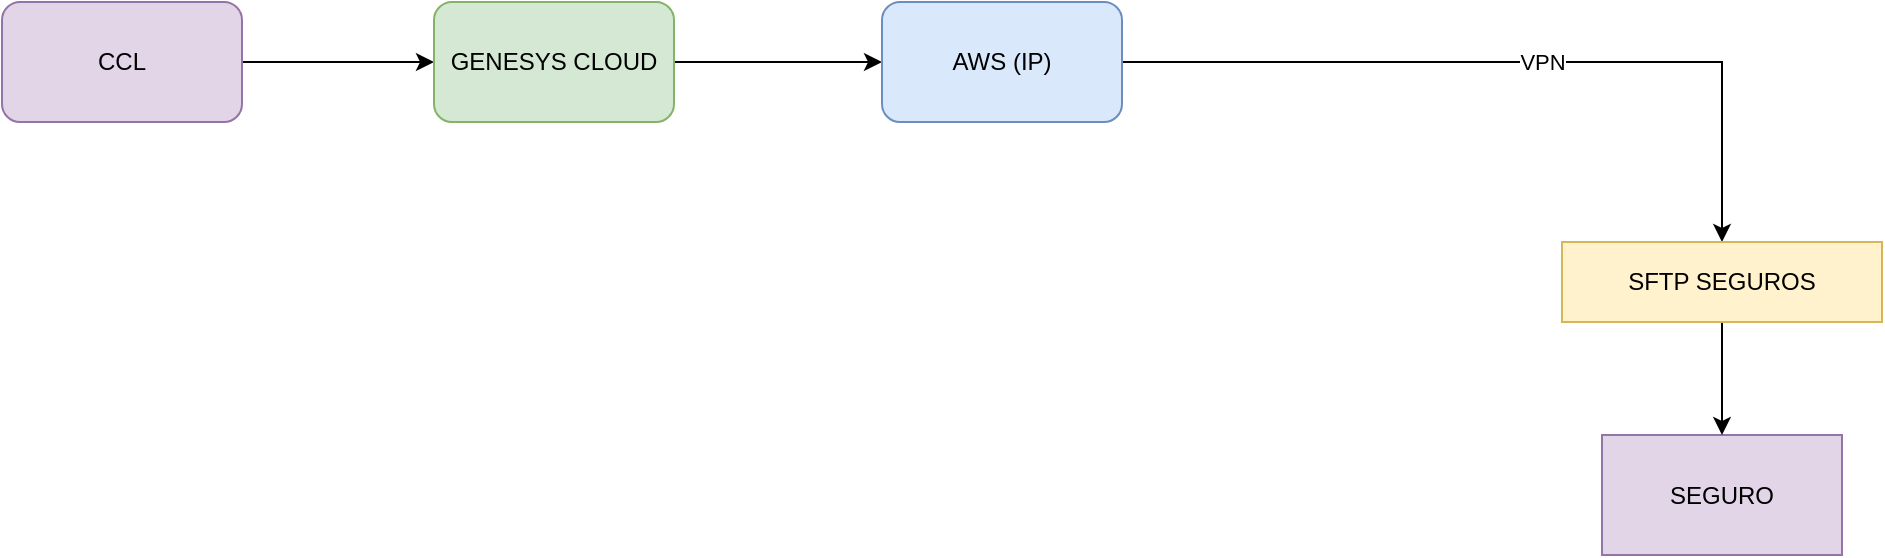 <mxfile version="23.1.1" type="github">
  <diagram name="Página-1" id="vCYD3Iz1xh7akx7PacE3">
    <mxGraphModel dx="1232" dy="1104" grid="1" gridSize="10" guides="1" tooltips="1" connect="1" arrows="1" fold="1" page="1" pageScale="1" pageWidth="1169" pageHeight="827" math="0" shadow="0">
      <root>
        <mxCell id="0" />
        <mxCell id="1" parent="0" />
        <mxCell id="lpoePymvU6pCeKNDyi6Q-6" style="edgeStyle=orthogonalEdgeStyle;rounded=0;orthogonalLoop=1;jettySize=auto;html=1;" parent="1" source="lpoePymvU6pCeKNDyi6Q-4" target="lpoePymvU6pCeKNDyi6Q-5" edge="1">
          <mxGeometry relative="1" as="geometry" />
        </mxCell>
        <mxCell id="lpoePymvU6pCeKNDyi6Q-4" value="CCL" style="rounded=1;whiteSpace=wrap;html=1;fillColor=#e1d5e7;strokeColor=#9673a6;" parent="1" vertex="1">
          <mxGeometry x="180" y="210" width="120" height="60" as="geometry" />
        </mxCell>
        <mxCell id="lpoePymvU6pCeKNDyi6Q-8" value="" style="edgeStyle=orthogonalEdgeStyle;rounded=0;orthogonalLoop=1;jettySize=auto;html=1;" parent="1" source="lpoePymvU6pCeKNDyi6Q-5" target="lpoePymvU6pCeKNDyi6Q-7" edge="1">
          <mxGeometry relative="1" as="geometry" />
        </mxCell>
        <mxCell id="lpoePymvU6pCeKNDyi6Q-5" value="GENESYS CLOUD" style="rounded=1;whiteSpace=wrap;html=1;fillColor=#d5e8d4;strokeColor=#82b366;" parent="1" vertex="1">
          <mxGeometry x="396" y="210" width="120" height="60" as="geometry" />
        </mxCell>
        <mxCell id="iH8cgqRFKl68tPk1xkqQ-3" style="edgeStyle=orthogonalEdgeStyle;rounded=0;orthogonalLoop=1;jettySize=auto;html=1;entryX=0.5;entryY=0;entryDx=0;entryDy=0;" parent="1" source="lpoePymvU6pCeKNDyi6Q-7" target="iH8cgqRFKl68tPk1xkqQ-1" edge="1">
          <mxGeometry relative="1" as="geometry" />
        </mxCell>
        <mxCell id="iH8cgqRFKl68tPk1xkqQ-4" value="VPN" style="edgeLabel;html=1;align=center;verticalAlign=middle;resizable=0;points=[];" parent="iH8cgqRFKl68tPk1xkqQ-3" vertex="1" connectable="0">
          <mxGeometry x="0.077" relative="1" as="geometry">
            <mxPoint as="offset" />
          </mxGeometry>
        </mxCell>
        <mxCell id="lpoePymvU6pCeKNDyi6Q-7" value="AWS (IP)" style="rounded=1;whiteSpace=wrap;html=1;fillColor=#dae8fc;strokeColor=#6c8ebf;" parent="1" vertex="1">
          <mxGeometry x="620" y="210" width="120" height="60" as="geometry" />
        </mxCell>
        <mxCell id="lpoePymvU6pCeKNDyi6Q-12" value="SEGURO" style="rounded=0;whiteSpace=wrap;html=1;fillColor=#e1d5e7;strokeColor=#9673a6;" parent="1" vertex="1">
          <mxGeometry x="980" y="426.5" width="120" height="60" as="geometry" />
        </mxCell>
        <mxCell id="iH8cgqRFKl68tPk1xkqQ-2" style="edgeStyle=orthogonalEdgeStyle;rounded=0;orthogonalLoop=1;jettySize=auto;html=1;" parent="1" source="iH8cgqRFKl68tPk1xkqQ-1" target="lpoePymvU6pCeKNDyi6Q-12" edge="1">
          <mxGeometry relative="1" as="geometry" />
        </mxCell>
        <mxCell id="iH8cgqRFKl68tPk1xkqQ-1" value="SFTP SEGUROS" style="rounded=0;whiteSpace=wrap;html=1;fillColor=#fff2cc;strokeColor=#d6b656;gradientColor=none;" parent="1" vertex="1">
          <mxGeometry x="960" y="330" width="160" height="40" as="geometry" />
        </mxCell>
      </root>
    </mxGraphModel>
  </diagram>
</mxfile>

